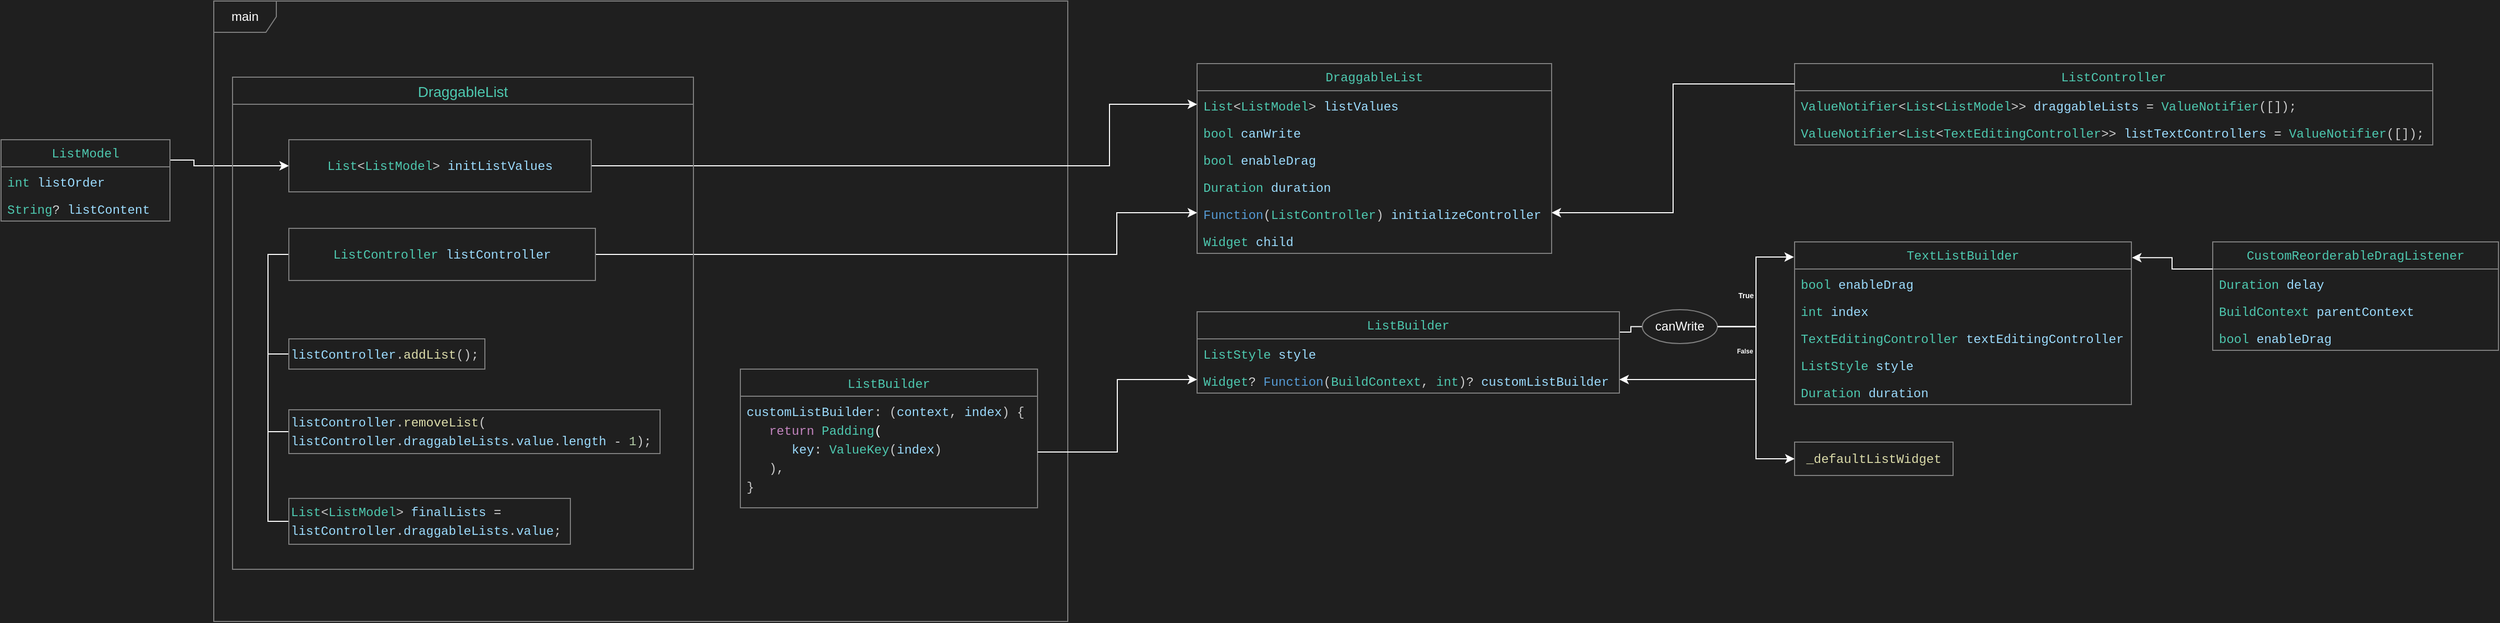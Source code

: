 <mxfile version="26.0.11">
  <diagram name="페이지-1" id="3EGuzrfkJuFash29iqZh">
    <mxGraphModel dx="3553" dy="1729" grid="0" gridSize="10" guides="1" tooltips="1" connect="1" arrows="1" fold="1" page="1" pageScale="1" pageWidth="827" pageHeight="1169" background="light-dark(#1f1f1f, #121212)" math="0" shadow="0">
      <root>
        <mxCell id="0" />
        <mxCell id="1" parent="0" />
        <mxCell id="egEPkAXpUtNOVQftQJcz-23" value="&lt;div style=&quot;color: rgb(204, 204, 204); background-color: rgb(31, 31, 31); font-family: Menlo, Monaco, &amp;quot;Courier New&amp;quot;, monospace; line-height: 18px; white-space: pre;&quot;&gt;&lt;span style=&quot;color: #4ec9b0;&quot;&gt;DraggableList&lt;/span&gt;&lt;/div&gt;" style="swimlane;fontStyle=0;childLayout=stackLayout;horizontal=1;startSize=26;fillColor=none;horizontalStack=0;resizeParent=1;resizeParentMax=0;resizeLast=0;collapsible=1;marginBottom=0;whiteSpace=wrap;html=1;strokeColor=light-dark(#808080,#EDEDED);" parent="1" vertex="1">
          <mxGeometry x="547" y="87" width="340" height="182" as="geometry" />
        </mxCell>
        <mxCell id="egEPkAXpUtNOVQftQJcz-24" value="&lt;div style=&quot;color: rgb(204, 204, 204); background-color: rgb(31, 31, 31); font-family: Menlo, Monaco, &amp;quot;Courier New&amp;quot;, monospace; line-height: 18px; white-space: pre;&quot;&gt;&lt;span style=&quot;color: #4ec9b0;&quot;&gt;List&lt;/span&gt;&amp;lt;&lt;span style=&quot;color: #4ec9b0;&quot;&gt;ListModel&lt;/span&gt;&amp;gt; &lt;span style=&quot;color: #9cdcfe;&quot;&gt;listValues&lt;/span&gt;&lt;/div&gt;" style="text;strokeColor=none;fillColor=none;align=left;verticalAlign=top;spacingLeft=4;spacingRight=4;overflow=hidden;rotatable=0;points=[[0,0.5],[1,0.5]];portConstraint=eastwest;whiteSpace=wrap;html=1;" parent="egEPkAXpUtNOVQftQJcz-23" vertex="1">
          <mxGeometry y="26" width="340" height="26" as="geometry" />
        </mxCell>
        <mxCell id="egEPkAXpUtNOVQftQJcz-25" value="&lt;div style=&quot;color: rgb(204, 204, 204); background-color: rgb(31, 31, 31); font-family: Menlo, Monaco, &amp;quot;Courier New&amp;quot;, monospace; line-height: 18px; white-space: pre;&quot;&gt;&lt;span style=&quot;color: #4ec9b0;&quot;&gt;bool&lt;/span&gt; &lt;span style=&quot;color: #9cdcfe;&quot;&gt;canWrite&lt;/span&gt;&lt;/div&gt;" style="text;strokeColor=none;fillColor=none;align=left;verticalAlign=top;spacingLeft=4;spacingRight=4;overflow=hidden;rotatable=0;points=[[0,0.5],[1,0.5]];portConstraint=eastwest;whiteSpace=wrap;html=1;" parent="egEPkAXpUtNOVQftQJcz-23" vertex="1">
          <mxGeometry y="52" width="340" height="26" as="geometry" />
        </mxCell>
        <mxCell id="egEPkAXpUtNOVQftQJcz-29" value="&lt;div style=&quot;color: rgb(204, 204, 204); background-color: rgb(31, 31, 31); font-family: Menlo, Monaco, &amp;quot;Courier New&amp;quot;, monospace; line-height: 18px; white-space: pre;&quot;&gt;&lt;span style=&quot;color: rgb(78, 201, 176);&quot;&gt;bool&lt;/span&gt; &lt;span style=&quot;color: rgb(156, 220, 254);&quot;&gt;enableDrag&lt;/span&gt;&lt;/div&gt;" style="text;strokeColor=none;fillColor=none;align=left;verticalAlign=top;spacingLeft=4;spacingRight=4;overflow=hidden;rotatable=0;points=[[0,0.5],[1,0.5]];portConstraint=eastwest;whiteSpace=wrap;html=1;" parent="egEPkAXpUtNOVQftQJcz-23" vertex="1">
          <mxGeometry y="78" width="340" height="26" as="geometry" />
        </mxCell>
        <mxCell id="egEPkAXpUtNOVQftQJcz-28" value="&lt;div style=&quot;color: rgb(204, 204, 204); background-color: rgb(31, 31, 31); font-family: Menlo, Monaco, &amp;quot;Courier New&amp;quot;, monospace; line-height: 18px; white-space: pre;&quot;&gt;&lt;span style=&quot;color: rgb(78, 201, 176);&quot;&gt;Duration&lt;/span&gt; &lt;span style=&quot;color: rgb(156, 220, 254);&quot;&gt;duration&lt;/span&gt;&lt;/div&gt;" style="text;strokeColor=none;fillColor=none;align=left;verticalAlign=top;spacingLeft=4;spacingRight=4;overflow=hidden;rotatable=0;points=[[0,0.5],[1,0.5]];portConstraint=eastwest;whiteSpace=wrap;html=1;" parent="egEPkAXpUtNOVQftQJcz-23" vertex="1">
          <mxGeometry y="104" width="340" height="26" as="geometry" />
        </mxCell>
        <mxCell id="egEPkAXpUtNOVQftQJcz-32" value="&lt;div style=&quot;color: rgb(204, 204, 204); background-color: rgb(31, 31, 31); font-family: Menlo, Monaco, &amp;quot;Courier New&amp;quot;, monospace; line-height: 18px; white-space: pre;&quot;&gt;&lt;span style=&quot;color: #569cd6;&quot;&gt;Function&lt;/span&gt;(&lt;span style=&quot;color: #4ec9b0;&quot;&gt;ListController&lt;/span&gt;) &lt;span style=&quot;color: #9cdcfe;&quot;&gt;initializeController&lt;/span&gt;&lt;/div&gt;" style="text;strokeColor=none;fillColor=none;align=left;verticalAlign=top;spacingLeft=4;spacingRight=4;overflow=hidden;rotatable=0;points=[[0,0.5],[1,0.5]];portConstraint=eastwest;whiteSpace=wrap;html=1;" parent="egEPkAXpUtNOVQftQJcz-23" vertex="1">
          <mxGeometry y="130" width="340" height="26" as="geometry" />
        </mxCell>
        <mxCell id="egEPkAXpUtNOVQftQJcz-31" value="&lt;div style=&quot;color: rgb(204, 204, 204); background-color: rgb(31, 31, 31); font-family: Menlo, Monaco, &amp;quot;Courier New&amp;quot;, monospace; line-height: 18px; white-space: pre;&quot;&gt;&lt;span style=&quot;color: #4ec9b0;&quot;&gt;Widget&lt;/span&gt; &lt;span style=&quot;color: #9cdcfe;&quot;&gt;child&lt;/span&gt;&lt;/div&gt;" style="text;strokeColor=none;fillColor=none;align=left;verticalAlign=top;spacingLeft=4;spacingRight=4;overflow=hidden;rotatable=0;points=[[0,0.5],[1,0.5]];portConstraint=eastwest;whiteSpace=wrap;html=1;" parent="egEPkAXpUtNOVQftQJcz-23" vertex="1">
          <mxGeometry y="156" width="340" height="26" as="geometry" />
        </mxCell>
        <mxCell id="egEPkAXpUtNOVQftQJcz-34" value="&lt;div style=&quot;color: rgb(204, 204, 204); background-color: rgb(31, 31, 31); font-family: Menlo, Monaco, &amp;quot;Courier New&amp;quot;, monospace; line-height: 18px; white-space: pre;&quot;&gt;&lt;div style=&quot;line-height: 18px;&quot;&gt;&lt;span style=&quot;color: #4ec9b0;&quot;&gt;ListController&lt;/span&gt;&lt;/div&gt;&lt;/div&gt;" style="swimlane;fontStyle=0;childLayout=stackLayout;horizontal=1;startSize=26;fillColor=none;horizontalStack=0;resizeParent=1;resizeParentMax=0;resizeLast=0;collapsible=1;marginBottom=0;whiteSpace=wrap;html=1;strokeColor=light-dark(#808080,#EDEDED);" parent="1" vertex="1">
          <mxGeometry x="1120" y="87" width="612" height="78" as="geometry" />
        </mxCell>
        <mxCell id="egEPkAXpUtNOVQftQJcz-35" value="&lt;div style=&quot;color: rgb(204, 204, 204); background-color: rgb(31, 31, 31); font-family: Menlo, Monaco, &amp;quot;Courier New&amp;quot;, monospace; line-height: 18px; white-space: pre;&quot;&gt;&lt;div style=&quot;line-height: 18px;&quot;&gt;&lt;span style=&quot;color: rgb(78, 201, 176);&quot;&gt;ValueNotifier&lt;/span&gt;&amp;lt;&lt;span style=&quot;color: rgb(78, 201, 176);&quot;&gt;List&lt;/span&gt;&amp;lt;&lt;span style=&quot;color: rgb(78, 201, 176);&quot;&gt;ListModel&lt;/span&gt;&amp;gt;&amp;gt; &lt;span style=&quot;color: rgb(156, 220, 254);&quot;&gt;draggableLists&lt;/span&gt; &lt;span style=&quot;color: rgb(212, 212, 212);&quot;&gt;=&lt;/span&gt; &lt;span style=&quot;color: rgb(78, 201, 176);&quot;&gt;ValueNotifier&lt;/span&gt;([]);&lt;/div&gt;&lt;/div&gt;" style="text;strokeColor=none;fillColor=none;align=left;verticalAlign=top;spacingLeft=4;spacingRight=4;overflow=hidden;rotatable=0;points=[[0,0.5],[1,0.5]];portConstraint=eastwest;whiteSpace=wrap;html=1;" parent="egEPkAXpUtNOVQftQJcz-34" vertex="1">
          <mxGeometry y="26" width="612" height="26" as="geometry" />
        </mxCell>
        <mxCell id="egEPkAXpUtNOVQftQJcz-40" value="&lt;div style=&quot;color: rgb(204, 204, 204); background-color: rgb(31, 31, 31); font-family: Menlo, Monaco, &amp;quot;Courier New&amp;quot;, monospace; line-height: 18px; white-space: pre;&quot;&gt;&lt;div style=&quot;line-height: 18px;&quot;&gt;&lt;span style=&quot;color: rgb(78, 201, 176);&quot;&gt;ValueNotifier&lt;/span&gt;&amp;lt;&lt;span style=&quot;color: rgb(78, 201, 176);&quot;&gt;List&lt;/span&gt;&amp;lt;&lt;span style=&quot;color: rgb(78, 201, 176);&quot;&gt;TextEditingController&lt;/span&gt;&amp;gt;&amp;gt; &lt;span style=&quot;color: rgb(156, 220, 254);&quot;&gt;listTextControllers&lt;/span&gt; &lt;span style=&quot;color: rgb(212, 212, 212);&quot;&gt;=&lt;/span&gt; &lt;span style=&quot;color: rgb(78, 201, 176);&quot;&gt;ValueNotifier&lt;/span&gt;([]);&lt;/div&gt;&lt;/div&gt;" style="text;strokeColor=none;fillColor=none;align=left;verticalAlign=top;spacingLeft=4;spacingRight=4;overflow=hidden;rotatable=0;points=[[0,0.5],[1,0.5]];portConstraint=eastwest;whiteSpace=wrap;html=1;" parent="egEPkAXpUtNOVQftQJcz-34" vertex="1">
          <mxGeometry y="52" width="612" height="26" as="geometry" />
        </mxCell>
        <mxCell id="Crnecr3H5-sMlmbV3X7U-130" style="edgeStyle=orthogonalEdgeStyle;rounded=0;orthogonalLoop=1;jettySize=auto;html=1;exitX=1;exitY=0.25;exitDx=0;exitDy=0;entryX=0;entryY=0.5;entryDx=0;entryDy=0;strokeColor=#FFFFFF;endArrow=none;startFill=0;" edge="1" parent="1" source="Crnecr3H5-sMlmbV3X7U-1" target="Crnecr3H5-sMlmbV3X7U-126">
          <mxGeometry relative="1" as="geometry">
            <Array as="points">
              <mxPoint x="963" y="345" />
              <mxPoint x="963" y="339" />
            </Array>
          </mxGeometry>
        </mxCell>
        <mxCell id="Crnecr3H5-sMlmbV3X7U-1" value="&lt;div style=&quot;background-color: rgb(31, 31, 31); font-family: Menlo, Monaco, &amp;quot;Courier New&amp;quot;, monospace; line-height: 18px; white-space: pre; color: rgb(204, 204, 204);&quot;&gt;&lt;font color=&quot;#4ec9b0&quot;&gt;ListBuilder&lt;/font&gt;&lt;/div&gt;" style="swimlane;fontStyle=0;childLayout=stackLayout;horizontal=1;startSize=26;fillColor=none;horizontalStack=0;resizeParent=1;resizeParentMax=0;resizeLast=0;collapsible=1;marginBottom=0;whiteSpace=wrap;html=1;strokeColor=light-dark(#808080,#EDEDED);" vertex="1" parent="1">
          <mxGeometry x="547" y="325" width="405" height="78" as="geometry" />
        </mxCell>
        <mxCell id="Crnecr3H5-sMlmbV3X7U-2" value="&lt;div style=&quot;color: rgb(204, 204, 204); background-color: rgb(31, 31, 31); font-family: Menlo, Monaco, &amp;quot;Courier New&amp;quot;, monospace; line-height: 18px; white-space: pre;&quot;&gt;&lt;div style=&quot;line-height: 18px;&quot;&gt;&lt;span style=&quot;color: #4ec9b0;&quot;&gt;ListStyle&lt;/span&gt; &lt;span style=&quot;color: #9cdcfe;&quot;&gt;style&lt;/span&gt;&lt;/div&gt;&lt;/div&gt;" style="text;strokeColor=none;fillColor=none;align=left;verticalAlign=top;spacingLeft=4;spacingRight=4;overflow=hidden;rotatable=0;points=[[0,0.5],[1,0.5]];portConstraint=eastwest;whiteSpace=wrap;html=1;" vertex="1" parent="Crnecr3H5-sMlmbV3X7U-1">
          <mxGeometry y="26" width="405" height="26" as="geometry" />
        </mxCell>
        <mxCell id="Crnecr3H5-sMlmbV3X7U-3" value="&lt;div style=&quot;color: rgb(204, 204, 204); background-color: rgb(31, 31, 31); font-family: Menlo, Monaco, &amp;quot;Courier New&amp;quot;, monospace; line-height: 18px; white-space: pre;&quot;&gt;&lt;div style=&quot;line-height: 18px;&quot;&gt;&lt;span style=&quot;color: #4ec9b0;&quot;&gt;Widget&lt;/span&gt;&lt;span style=&quot;color: #d4d4d4;&quot;&gt;?&lt;/span&gt; &lt;span style=&quot;color: #569cd6;&quot;&gt;Function&lt;/span&gt;(&lt;span style=&quot;color: #4ec9b0;&quot;&gt;BuildContext&lt;/span&gt;, &lt;span style=&quot;color: #4ec9b0;&quot;&gt;int&lt;/span&gt;)&lt;span style=&quot;color: #d4d4d4;&quot;&gt;?&lt;/span&gt; &lt;span style=&quot;color: #9cdcfe;&quot;&gt;customListBuilder&lt;/span&gt;&lt;/div&gt;&lt;/div&gt;" style="text;strokeColor=none;fillColor=none;align=left;verticalAlign=top;spacingLeft=4;spacingRight=4;overflow=hidden;rotatable=0;points=[[0,0.5],[1,0.5]];portConstraint=eastwest;whiteSpace=wrap;html=1;" vertex="1" parent="Crnecr3H5-sMlmbV3X7U-1">
          <mxGeometry y="52" width="405" height="26" as="geometry" />
        </mxCell>
        <mxCell id="Crnecr3H5-sMlmbV3X7U-8" value="&lt;div style=&quot;background-color: rgb(31, 31, 31); font-family: Menlo, Monaco, &amp;quot;Courier New&amp;quot;, monospace; line-height: 18px; white-space: pre; color: rgb(204, 204, 204);&quot;&gt;&lt;div style=&quot;line-height: 18px;&quot;&gt;&lt;span style=&quot;color: #4ec9b0;&quot;&gt;TextListBuilder&lt;/span&gt;&lt;/div&gt;&lt;/div&gt;" style="swimlane;fontStyle=0;childLayout=stackLayout;horizontal=1;startSize=26;fillColor=none;horizontalStack=0;resizeParent=1;resizeParentMax=0;resizeLast=0;collapsible=1;marginBottom=0;whiteSpace=wrap;html=1;strokeColor=light-dark(#808080,#EDEDED);" vertex="1" parent="1">
          <mxGeometry x="1120" y="258" width="323" height="156" as="geometry" />
        </mxCell>
        <mxCell id="Crnecr3H5-sMlmbV3X7U-9" value="&lt;div style=&quot;color: rgb(204, 204, 204); background-color: rgb(31, 31, 31); font-family: Menlo, Monaco, &amp;quot;Courier New&amp;quot;, monospace; line-height: 18px; white-space: pre;&quot;&gt;&lt;div style=&quot;line-height: 18px;&quot;&gt;&lt;div style=&quot;line-height: 18px;&quot;&gt;&lt;span style=&quot;color: #4ec9b0;&quot;&gt;bool&lt;/span&gt; &lt;span style=&quot;color: #9cdcfe;&quot;&gt;enableDrag&lt;/span&gt;&lt;/div&gt;&lt;/div&gt;&lt;/div&gt;" style="text;strokeColor=none;fillColor=none;align=left;verticalAlign=top;spacingLeft=4;spacingRight=4;overflow=hidden;rotatable=0;points=[[0,0.5],[1,0.5]];portConstraint=eastwest;whiteSpace=wrap;html=1;" vertex="1" parent="Crnecr3H5-sMlmbV3X7U-8">
          <mxGeometry y="26" width="323" height="26" as="geometry" />
        </mxCell>
        <mxCell id="Crnecr3H5-sMlmbV3X7U-12" value="&lt;div style=&quot;color: rgb(204, 204, 204); background-color: rgb(31, 31, 31); font-family: Menlo, Monaco, &amp;quot;Courier New&amp;quot;, monospace; line-height: 18px; white-space: pre;&quot;&gt;&lt;span style=&quot;color: #4ec9b0;&quot;&gt;int&lt;/span&gt; &lt;span style=&quot;color: #9cdcfe;&quot;&gt;index&lt;/span&gt;&lt;/div&gt;" style="text;strokeColor=none;fillColor=none;align=left;verticalAlign=top;spacingLeft=4;spacingRight=4;overflow=hidden;rotatable=0;points=[[0,0.5],[1,0.5]];portConstraint=eastwest;whiteSpace=wrap;html=1;" vertex="1" parent="Crnecr3H5-sMlmbV3X7U-8">
          <mxGeometry y="52" width="323" height="26" as="geometry" />
        </mxCell>
        <mxCell id="Crnecr3H5-sMlmbV3X7U-11" value="&lt;div style=&quot;color: rgb(204, 204, 204); background-color: rgb(31, 31, 31); font-family: Menlo, Monaco, &amp;quot;Courier New&amp;quot;, monospace; line-height: 18px; white-space: pre;&quot;&gt;&lt;span style=&quot;color: #4ec9b0;&quot;&gt;TextEditingController&lt;/span&gt; &lt;span style=&quot;color: #9cdcfe;&quot;&gt;textEditingController&lt;/span&gt;&lt;/div&gt;" style="text;strokeColor=none;fillColor=none;align=left;verticalAlign=top;spacingLeft=4;spacingRight=4;overflow=hidden;rotatable=0;points=[[0,0.5],[1,0.5]];portConstraint=eastwest;whiteSpace=wrap;html=1;" vertex="1" parent="Crnecr3H5-sMlmbV3X7U-8">
          <mxGeometry y="78" width="323" height="26" as="geometry" />
        </mxCell>
        <mxCell id="Crnecr3H5-sMlmbV3X7U-13" value="&lt;div style=&quot;color: rgb(204, 204, 204); background-color: rgb(31, 31, 31); font-family: Menlo, Monaco, &amp;quot;Courier New&amp;quot;, monospace; line-height: 18px; white-space: pre;&quot;&gt;&lt;span style=&quot;color: #4ec9b0;&quot;&gt;ListStyle&lt;/span&gt; &lt;span style=&quot;color: #9cdcfe;&quot;&gt;style&lt;/span&gt;&lt;/div&gt;" style="text;strokeColor=none;fillColor=none;align=left;verticalAlign=top;spacingLeft=4;spacingRight=4;overflow=hidden;rotatable=0;points=[[0,0.5],[1,0.5]];portConstraint=eastwest;whiteSpace=wrap;html=1;" vertex="1" parent="Crnecr3H5-sMlmbV3X7U-8">
          <mxGeometry y="104" width="323" height="26" as="geometry" />
        </mxCell>
        <mxCell id="Crnecr3H5-sMlmbV3X7U-10" value="&lt;div style=&quot;color: rgb(204, 204, 204); background-color: rgb(31, 31, 31); font-family: Menlo, Monaco, &amp;quot;Courier New&amp;quot;, monospace; line-height: 18px; white-space: pre;&quot;&gt;&lt;div style=&quot;line-height: 18px;&quot;&gt;&lt;div style=&quot;line-height: 18px;&quot;&gt;&lt;span style=&quot;color: #4ec9b0;&quot;&gt;Duration&lt;/span&gt; &lt;span style=&quot;color: #9cdcfe;&quot;&gt;duration&lt;/span&gt;&lt;/div&gt;&lt;/div&gt;&lt;/div&gt;" style="text;strokeColor=none;fillColor=none;align=left;verticalAlign=top;spacingLeft=4;spacingRight=4;overflow=hidden;rotatable=0;points=[[0,0.5],[1,0.5]];portConstraint=eastwest;whiteSpace=wrap;html=1;" vertex="1" parent="Crnecr3H5-sMlmbV3X7U-8">
          <mxGeometry y="130" width="323" height="26" as="geometry" />
        </mxCell>
        <mxCell id="Crnecr3H5-sMlmbV3X7U-17" value="&lt;span style=&quot;color: rgb(220, 220, 170); font-family: Menlo, Monaco, &amp;quot;Courier New&amp;quot;, monospace; white-space: pre; background-color: rgb(31, 31, 31);&quot;&gt;_defaultListWidget&lt;/span&gt;" style="html=1;whiteSpace=wrap;strokeColor=light-dark(#808080,#EDEDED);fillColor=light-dark(#1f1f1f, #ededed);" vertex="1" parent="1">
          <mxGeometry x="1120" y="450" width="152" height="32" as="geometry" />
        </mxCell>
        <mxCell id="Crnecr3H5-sMlmbV3X7U-138" style="edgeStyle=orthogonalEdgeStyle;rounded=0;orthogonalLoop=1;jettySize=auto;html=1;exitX=1;exitY=0.25;exitDx=0;exitDy=0;entryX=0;entryY=0.5;entryDx=0;entryDy=0;strokeColor=#FFFFFF;" edge="1" parent="1" source="Crnecr3H5-sMlmbV3X7U-18" target="Crnecr3H5-sMlmbV3X7U-54">
          <mxGeometry relative="1" as="geometry">
            <Array as="points">
              <mxPoint x="-415" y="179" />
              <mxPoint x="-415" y="185" />
            </Array>
          </mxGeometry>
        </mxCell>
        <mxCell id="Crnecr3H5-sMlmbV3X7U-18" value="&lt;div style=&quot;background-color: rgb(31, 31, 31); font-family: Menlo, Monaco, &amp;quot;Courier New&amp;quot;, monospace; line-height: 18px; white-space: pre; color: rgb(204, 204, 204);&quot;&gt;&lt;div style=&quot;line-height: 18px;&quot;&gt;&lt;span style=&quot;color: #4ec9b0;&quot;&gt;ListModel&lt;/span&gt;&lt;/div&gt;&lt;/div&gt;" style="swimlane;fontStyle=0;childLayout=stackLayout;horizontal=1;startSize=26;fillColor=none;horizontalStack=0;resizeParent=1;resizeParentMax=0;resizeLast=0;collapsible=1;marginBottom=0;whiteSpace=wrap;html=1;strokeColor=light-dark(#808080,#EDEDED);" vertex="1" parent="1">
          <mxGeometry x="-600" y="160" width="162" height="78" as="geometry" />
        </mxCell>
        <mxCell id="Crnecr3H5-sMlmbV3X7U-19" value="&lt;div style=&quot;color: rgb(204, 204, 204); background-color: rgb(31, 31, 31); font-family: Menlo, Monaco, &amp;quot;Courier New&amp;quot;, monospace; line-height: 18px; white-space: pre;&quot;&gt;&lt;div style=&quot;line-height: 18px;&quot;&gt;&lt;div style=&quot;line-height: 18px;&quot;&gt;&lt;span style=&quot;color: #4ec9b0;&quot;&gt;int&lt;/span&gt; &lt;span style=&quot;color: #9cdcfe;&quot;&gt;listOrder&lt;/span&gt;&lt;/div&gt;&lt;/div&gt;&lt;/div&gt;" style="text;strokeColor=none;fillColor=none;align=left;verticalAlign=top;spacingLeft=4;spacingRight=4;overflow=hidden;rotatable=0;points=[[0,0.5],[1,0.5]];portConstraint=eastwest;whiteSpace=wrap;html=1;" vertex="1" parent="Crnecr3H5-sMlmbV3X7U-18">
          <mxGeometry y="26" width="162" height="26" as="geometry" />
        </mxCell>
        <mxCell id="Crnecr3H5-sMlmbV3X7U-20" value="&lt;div style=&quot;color: rgb(204, 204, 204); background-color: rgb(31, 31, 31); font-family: Menlo, Monaco, &amp;quot;Courier New&amp;quot;, monospace; line-height: 18px; white-space: pre;&quot;&gt;&lt;div style=&quot;line-height: 18px;&quot;&gt;&lt;div style=&quot;line-height: 18px;&quot;&gt;&lt;span style=&quot;color: #4ec9b0;&quot;&gt;String&lt;/span&gt;&lt;span style=&quot;color: #d4d4d4;&quot;&gt;?&lt;/span&gt; &lt;span style=&quot;color: #9cdcfe;&quot;&gt;listContent&lt;/span&gt;&lt;/div&gt;&lt;/div&gt;&lt;/div&gt;" style="text;strokeColor=none;fillColor=none;align=left;verticalAlign=top;spacingLeft=4;spacingRight=4;overflow=hidden;rotatable=0;points=[[0,0.5],[1,0.5]];portConstraint=eastwest;whiteSpace=wrap;html=1;" vertex="1" parent="Crnecr3H5-sMlmbV3X7U-18">
          <mxGeometry y="52" width="162" height="26" as="geometry" />
        </mxCell>
        <mxCell id="Crnecr3H5-sMlmbV3X7U-21" value="&lt;div style=&quot;background-color: rgb(31, 31, 31); font-family: Menlo, Monaco, &amp;quot;Courier New&amp;quot;, monospace; line-height: 18px; white-space: pre; color: rgb(204, 204, 204);&quot;&gt;&lt;div style=&quot;line-height: 18px;&quot;&gt;&lt;span style=&quot;color: #4ec9b0;&quot;&gt;CustomReorderableDragListener&lt;/span&gt;&lt;/div&gt;&lt;/div&gt;" style="swimlane;fontStyle=0;childLayout=stackLayout;horizontal=1;startSize=26;fillColor=none;horizontalStack=0;resizeParent=1;resizeParentMax=0;resizeLast=0;collapsible=1;marginBottom=0;whiteSpace=wrap;html=1;strokeColor=light-dark(#808080,#EDEDED);" vertex="1" parent="1">
          <mxGeometry x="1521" y="258" width="274" height="104" as="geometry" />
        </mxCell>
        <mxCell id="Crnecr3H5-sMlmbV3X7U-22" value="&lt;div style=&quot;color: rgb(204, 204, 204); background-color: rgb(31, 31, 31); font-family: Menlo, Monaco, &amp;quot;Courier New&amp;quot;, monospace; line-height: 18px; white-space: pre;&quot;&gt;&lt;div style=&quot;line-height: 18px;&quot;&gt;&lt;div style=&quot;line-height: 18px;&quot;&gt;&lt;span style=&quot;color: #4ec9b0;&quot;&gt;Duration&lt;/span&gt; &lt;span style=&quot;color: #9cdcfe;&quot;&gt;delay&lt;/span&gt;&lt;/div&gt;&lt;/div&gt;&lt;/div&gt;" style="text;strokeColor=none;fillColor=none;align=left;verticalAlign=top;spacingLeft=4;spacingRight=4;overflow=hidden;rotatable=0;points=[[0,0.5],[1,0.5]];portConstraint=eastwest;whiteSpace=wrap;html=1;" vertex="1" parent="Crnecr3H5-sMlmbV3X7U-21">
          <mxGeometry y="26" width="274" height="26" as="geometry" />
        </mxCell>
        <mxCell id="Crnecr3H5-sMlmbV3X7U-24" value="&lt;div style=&quot;color: rgb(204, 204, 204); background-color: rgb(31, 31, 31); font-family: Menlo, Monaco, &amp;quot;Courier New&amp;quot;, monospace; line-height: 18px; white-space: pre;&quot;&gt;&lt;span style=&quot;color: #4ec9b0;&quot;&gt;BuildContext&lt;/span&gt; &lt;span style=&quot;color: #9cdcfe;&quot;&gt;parentContext&lt;/span&gt;&lt;/div&gt;" style="text;strokeColor=none;fillColor=none;align=left;verticalAlign=top;spacingLeft=4;spacingRight=4;overflow=hidden;rotatable=0;points=[[0,0.5],[1,0.5]];portConstraint=eastwest;whiteSpace=wrap;html=1;" vertex="1" parent="Crnecr3H5-sMlmbV3X7U-21">
          <mxGeometry y="52" width="274" height="26" as="geometry" />
        </mxCell>
        <mxCell id="Crnecr3H5-sMlmbV3X7U-23" value="&lt;div style=&quot;color: rgb(204, 204, 204); background-color: rgb(31, 31, 31); font-family: Menlo, Monaco, &amp;quot;Courier New&amp;quot;, monospace; line-height: 18px; white-space: pre;&quot;&gt;&lt;div style=&quot;line-height: 18px;&quot;&gt;&lt;div style=&quot;line-height: 18px;&quot;&gt;&lt;span style=&quot;color: #4ec9b0;&quot;&gt;bool&lt;/span&gt; &lt;span style=&quot;color: #9cdcfe;&quot;&gt;enableDrag&lt;/span&gt;&lt;/div&gt;&lt;/div&gt;&lt;/div&gt;" style="text;strokeColor=none;fillColor=none;align=left;verticalAlign=top;spacingLeft=4;spacingRight=4;overflow=hidden;rotatable=0;points=[[0,0.5],[1,0.5]];portConstraint=eastwest;whiteSpace=wrap;html=1;" vertex="1" parent="Crnecr3H5-sMlmbV3X7U-21">
          <mxGeometry y="78" width="274" height="26" as="geometry" />
        </mxCell>
        <mxCell id="Crnecr3H5-sMlmbV3X7U-28" value="&lt;font style=&quot;color: light-dark(rgb(255, 255, 255), rgb(237, 237, 237));&quot;&gt;main&lt;/font&gt;" style="shape=umlFrame;whiteSpace=wrap;html=1;pointerEvents=0;strokeColor=light-dark(#808080,#EDEDED);fillColor=light-dark(#1f1f1f, #ededed);" vertex="1" parent="1">
          <mxGeometry x="-396" y="27" width="819" height="595" as="geometry" />
        </mxCell>
        <mxCell id="Crnecr3H5-sMlmbV3X7U-47" value="&lt;span style=&quot;color: rgb(78, 201, 176); font-family: Menlo, Monaco, &amp;quot;Courier New&amp;quot;, monospace; font-weight: 400; white-space: pre; background-color: rgb(31, 31, 31);&quot;&gt;ListBuilder&lt;/span&gt;" style="swimlane;fontStyle=1;align=center;verticalAlign=top;childLayout=stackLayout;horizontal=1;startSize=26;horizontalStack=0;resizeParent=1;resizeParentMax=0;resizeLast=0;collapsible=1;marginBottom=0;whiteSpace=wrap;html=1;fillColor=light-dark(#1f1f1f, #ededed);strokeColor=light-dark(#808080,#EDEDED);" vertex="1" parent="1">
          <mxGeometry x="109" y="380" width="285" height="133" as="geometry" />
        </mxCell>
        <mxCell id="Crnecr3H5-sMlmbV3X7U-48" value="&lt;div style=&quot;font-family: Menlo, Monaco, &amp;quot;Courier New&amp;quot;, monospace; white-space: pre; background-color: rgb(31, 31, 31);&quot;&gt;&lt;div style=&quot;line-height: 18px;&quot;&gt;&lt;div style=&quot;color: light-dark(rgb(204, 204, 204), rgb(62, 62, 62));&quot;&gt;&lt;span style=&quot;color: rgb(156, 220, 254);&quot;&gt;customListBuilder&lt;/span&gt;&lt;span style=&quot;color: rgb(212, 212, 212);&quot;&gt;:&lt;/span&gt; (&lt;span style=&quot;color: rgb(156, 220, 254);&quot;&gt;context&lt;/span&gt;, &lt;span style=&quot;color: rgb(156, 220, 254);&quot;&gt;index&lt;/span&gt;) {&lt;/div&gt;&lt;div style=&quot;&quot;&gt;&lt;font color=&quot;#cccccc&quot;&gt;   &lt;/font&gt;&lt;span style=&quot;color: rgb(197, 134, 192);&quot;&gt;return&lt;/span&gt;&lt;font style=&quot;color: rgb(255, 255, 255);&quot;&gt; &lt;/font&gt;&lt;span style=&quot;color: rgb(78, 201, 176);&quot;&gt;Padding&lt;/span&gt;&lt;span style=&quot;color: rgb(78, 201, 176);&quot;&gt;&lt;font style=&quot;color: rgb(255, 255, 255);&quot;&gt;(&lt;/font&gt;&lt;/span&gt;&lt;/div&gt;&lt;div style=&quot;color: light-dark(rgb(204, 204, 204), rgb(62, 62, 62));&quot;&gt;&lt;span style=&quot;color: rgb(156, 220, 254);&quot;&gt;      key&lt;/span&gt;&lt;span style=&quot;color: rgb(212, 212, 212);&quot;&gt;:&lt;/span&gt; &lt;span style=&quot;color: rgb(78, 201, 176);&quot;&gt;ValueKey&lt;/span&gt;(&lt;span style=&quot;color: rgb(156, 220, 254);&quot;&gt;index&lt;/span&gt;)&lt;br&gt;   ),&lt;br&gt;}&lt;/div&gt;&lt;/div&gt;&lt;/div&gt;" style="text;strokeColor=none;fillColor=none;align=left;verticalAlign=top;spacingLeft=4;spacingRight=4;overflow=hidden;rotatable=0;points=[[0,0.5],[1,0.5]];portConstraint=eastwest;whiteSpace=wrap;html=1;" vertex="1" parent="Crnecr3H5-sMlmbV3X7U-47">
          <mxGeometry y="26" width="285" height="107" as="geometry" />
        </mxCell>
        <mxCell id="Crnecr3H5-sMlmbV3X7U-71" style="edgeStyle=orthogonalEdgeStyle;rounded=0;orthogonalLoop=1;jettySize=auto;html=1;exitX=0;exitY=0.5;exitDx=0;exitDy=0;entryX=0;entryY=0.5;entryDx=0;entryDy=0;strokeColor=light-dark(#ffffff, #ededed);endArrow=none;startFill=0;" edge="1" parent="1" source="Crnecr3H5-sMlmbV3X7U-53" target="Crnecr3H5-sMlmbV3X7U-64">
          <mxGeometry relative="1" as="geometry" />
        </mxCell>
        <mxCell id="Crnecr3H5-sMlmbV3X7U-72" style="edgeStyle=orthogonalEdgeStyle;rounded=0;orthogonalLoop=1;jettySize=auto;html=1;exitX=0;exitY=0.5;exitDx=0;exitDy=0;entryX=0;entryY=0.5;entryDx=0;entryDy=0;strokeColor=light-dark(#ffffff, #ededed);endArrow=none;startFill=0;" edge="1" parent="1" source="Crnecr3H5-sMlmbV3X7U-53" target="Crnecr3H5-sMlmbV3X7U-63">
          <mxGeometry relative="1" as="geometry" />
        </mxCell>
        <mxCell id="Crnecr3H5-sMlmbV3X7U-73" style="edgeStyle=orthogonalEdgeStyle;rounded=0;orthogonalLoop=1;jettySize=auto;html=1;exitX=0;exitY=0.5;exitDx=0;exitDy=0;entryX=0;entryY=0.5;entryDx=0;entryDy=0;strokeColor=#FFFFFF;endArrow=none;startFill=0;" edge="1" parent="1" source="Crnecr3H5-sMlmbV3X7U-53" target="Crnecr3H5-sMlmbV3X7U-65">
          <mxGeometry relative="1" as="geometry" />
        </mxCell>
        <mxCell id="Crnecr3H5-sMlmbV3X7U-90" style="edgeStyle=orthogonalEdgeStyle;rounded=0;orthogonalLoop=1;jettySize=auto;html=1;exitX=1;exitY=0.5;exitDx=0;exitDy=0;entryX=0;entryY=0.5;entryDx=0;entryDy=0;strokeColor=light-dark(#ffffff, #ededed);" edge="1" parent="1" source="Crnecr3H5-sMlmbV3X7U-53" target="egEPkAXpUtNOVQftQJcz-32">
          <mxGeometry relative="1" as="geometry">
            <Array as="points">
              <mxPoint x="470" y="270" />
              <mxPoint x="470" y="230" />
            </Array>
          </mxGeometry>
        </mxCell>
        <mxCell id="Crnecr3H5-sMlmbV3X7U-53" value="&lt;div style=&quot;color: rgb(204, 204, 204); background-color: rgb(31, 31, 31); font-family: Menlo, Monaco, &amp;quot;Courier New&amp;quot;, monospace; line-height: 18px; white-space: pre;&quot;&gt;&lt;span style=&quot;color: rgb(78, 201, 176);&quot;&gt;ListController&lt;/span&gt; &lt;span style=&quot;color: rgb(156, 220, 254);&quot;&gt;listController&lt;/span&gt;&lt;/div&gt;" style="html=1;whiteSpace=wrap;fillColor=light-dark(#1f1f1f, #ededed);strokeColor=light-dark(#808080,#EDEDED);" vertex="1" parent="1">
          <mxGeometry x="-324" y="245" width="294" height="50" as="geometry" />
        </mxCell>
        <mxCell id="Crnecr3H5-sMlmbV3X7U-89" style="edgeStyle=orthogonalEdgeStyle;rounded=0;orthogonalLoop=1;jettySize=auto;html=1;exitX=1;exitY=0.5;exitDx=0;exitDy=0;entryX=0;entryY=0.5;entryDx=0;entryDy=0;strokeColor=light-dark(#ffffff, #ededed);" edge="1" parent="1" source="Crnecr3H5-sMlmbV3X7U-54" target="egEPkAXpUtNOVQftQJcz-24">
          <mxGeometry relative="1" as="geometry">
            <mxPoint x="531" y="147.667" as="targetPoint" />
            <Array as="points">
              <mxPoint x="463" y="185" />
              <mxPoint x="463" y="126" />
            </Array>
          </mxGeometry>
        </mxCell>
        <mxCell id="Crnecr3H5-sMlmbV3X7U-54" value="&lt;div style=&quot;color: rgb(204, 204, 204); background-color: rgb(31, 31, 31); font-family: Menlo, Monaco, &amp;quot;Courier New&amp;quot;, monospace; line-height: 18px; white-space: pre;&quot;&gt;&lt;div style=&quot;line-height: 18px;&quot;&gt;&lt;span style=&quot;color: rgb(78, 201, 176);&quot;&gt;List&lt;/span&gt;&amp;lt;&lt;span style=&quot;color: rgb(78, 201, 176);&quot;&gt;ListModel&lt;/span&gt;&amp;gt; &lt;span style=&quot;color: rgb(156, 220, 254); background-color: light-dark(rgb(31, 31, 31), rgb(210, 210, 210));&quot;&gt;initListValues&lt;/span&gt;&lt;/div&gt;&lt;/div&gt;" style="html=1;whiteSpace=wrap;fillColor=light-dark(#1f1f1f, #ededed);strokeColor=light-dark(#808080,#EDEDED);" vertex="1" parent="1">
          <mxGeometry x="-324" y="160" width="290" height="50" as="geometry" />
        </mxCell>
        <mxCell id="Crnecr3H5-sMlmbV3X7U-63" value="&lt;div style=&quot;color: rgb(204, 204, 204); background-color: rgb(31, 31, 31); font-family: Menlo, Monaco, &amp;quot;Courier New&amp;quot;, monospace; line-height: 18px; white-space: pre;&quot;&gt;&lt;div style=&quot;line-height: 18px;&quot;&gt;&lt;span style=&quot;color: rgb(156, 220, 254);&quot;&gt;listController&lt;/span&gt;.&lt;span style=&quot;color: rgb(220, 220, 170);&quot;&gt;addList&lt;/span&gt;();&lt;/div&gt;&lt;/div&gt;" style="html=1;whiteSpace=wrap;fillColor=light-dark(#1f1f1f, #ededed);strokeColor=light-dark(#808080,#EDEDED);align=left;" vertex="1" parent="1">
          <mxGeometry x="-324" y="351" width="188" height="29" as="geometry" />
        </mxCell>
        <mxCell id="Crnecr3H5-sMlmbV3X7U-64" value="&lt;div style=&quot;color: rgb(204, 204, 204); background-color: rgb(31, 31, 31); font-family: Menlo, Monaco, &amp;quot;Courier New&amp;quot;, monospace; line-height: 18px; white-space: pre;&quot;&gt;&lt;div style=&quot;line-height: 18px;&quot;&gt;&lt;div&gt;&lt;span style=&quot;color: rgb(156, 220, 254);&quot;&gt;listController&lt;/span&gt;.&lt;span style=&quot;color: rgb(220, 220, 170);&quot;&gt;removeList&lt;/span&gt;(&lt;/div&gt;&lt;div&gt;&lt;span style=&quot;color: rgb(156, 220, 254);&quot;&gt;listController&lt;/span&gt;.&lt;span style=&quot;color: rgb(156, 220, 254);&quot;&gt;draggableLists&lt;/span&gt;.&lt;span style=&quot;color: rgb(156, 220, 254);&quot;&gt;value&lt;/span&gt;.&lt;span style=&quot;color: rgb(156, 220, 254);&quot;&gt;length&lt;/span&gt; &lt;span style=&quot;color: rgb(212, 212, 212);&quot;&gt;-&lt;/span&gt; &lt;span style=&quot;color: rgb(181, 206, 168);&quot;&gt;1&lt;/span&gt;);&lt;/div&gt;&lt;/div&gt;&lt;/div&gt;" style="html=1;whiteSpace=wrap;fillColor=light-dark(#1f1f1f, #ededed);strokeColor=light-dark(#808080,#EDEDED);align=left;" vertex="1" parent="1">
          <mxGeometry x="-324" y="419" width="356" height="42" as="geometry" />
        </mxCell>
        <mxCell id="Crnecr3H5-sMlmbV3X7U-65" value="&lt;div style=&quot;color: rgb(204, 204, 204); background-color: rgb(31, 31, 31); font-family: Menlo, Monaco, &amp;quot;Courier New&amp;quot;, monospace; line-height: 18px; white-space: pre;&quot;&gt;&lt;div style=&quot;line-height: 18px;&quot;&gt;&lt;div style=&quot;line-height: 18px;&quot;&gt;&lt;div&gt;&lt;span style=&quot;color: rgb(78, 201, 176);&quot;&gt;List&lt;/span&gt;&amp;lt;&lt;span style=&quot;color: rgb(78, 201, 176);&quot;&gt;ListModel&lt;/span&gt;&amp;gt; &lt;span style=&quot;color: rgb(156, 220, 254);&quot;&gt;finalLists&lt;/span&gt; &lt;span style=&quot;color: rgb(212, 212, 212);&quot;&gt;= &lt;/span&gt;&lt;/div&gt;&lt;div&gt;&lt;span style=&quot;background-color: light-dark(rgb(31, 31, 31), rgb(210, 210, 210)); color: rgb(156, 220, 254);&quot;&gt;listController&lt;/span&gt;&lt;span style=&quot;background-color: light-dark(rgb(31, 31, 31), rgb(210, 210, 210)); color: light-dark(rgb(204, 204, 204), rgb(62, 62, 62));&quot;&gt;.&lt;/span&gt;&lt;span style=&quot;background-color: light-dark(rgb(31, 31, 31), rgb(210, 210, 210)); color: rgb(156, 220, 254);&quot;&gt;draggableLists&lt;/span&gt;&lt;span style=&quot;background-color: light-dark(rgb(31, 31, 31), rgb(210, 210, 210)); color: light-dark(rgb(204, 204, 204), rgb(62, 62, 62));&quot;&gt;.&lt;/span&gt;&lt;span style=&quot;background-color: light-dark(rgb(31, 31, 31), rgb(210, 210, 210)); color: rgb(156, 220, 254);&quot;&gt;value&lt;/span&gt;&lt;span style=&quot;background-color: light-dark(rgb(31, 31, 31), rgb(210, 210, 210)); color: light-dark(rgb(204, 204, 204), rgb(62, 62, 62));&quot;&gt;;&lt;/span&gt;&lt;/div&gt;&lt;/div&gt;&lt;/div&gt;&lt;/div&gt;" style="html=1;whiteSpace=wrap;fillColor=light-dark(#1f1f1f, #ededed);strokeColor=light-dark(#808080,#EDEDED);align=left;" vertex="1" parent="1">
          <mxGeometry x="-324" y="504" width="270" height="44" as="geometry" />
        </mxCell>
        <mxCell id="Crnecr3H5-sMlmbV3X7U-82" value="DraggableList" style="swimlane;fontStyle=0;childLayout=stackLayout;horizontal=1;startSize=26;horizontalStack=0;resizeParent=1;resizeParentMax=0;resizeLast=0;collapsible=1;marginBottom=0;align=center;fontSize=14;strokeColor=light-dark(#808080,#EDEDED);fillColor=light-dark(#1f1f1f, #ededed);fontColor=light-dark(#4ec9b0, #ededed);" vertex="1" parent="1">
          <mxGeometry x="-378" y="100" width="442" height="472" as="geometry" />
        </mxCell>
        <mxCell id="Crnecr3H5-sMlmbV3X7U-91" style="edgeStyle=orthogonalEdgeStyle;rounded=0;orthogonalLoop=1;jettySize=auto;html=1;exitX=1;exitY=0.5;exitDx=0;exitDy=0;entryX=0;entryY=0.5;entryDx=0;entryDy=0;strokeColor=light-dark(#ffffff, #ededed);" edge="1" parent="1" source="Crnecr3H5-sMlmbV3X7U-48" target="Crnecr3H5-sMlmbV3X7U-3">
          <mxGeometry relative="1" as="geometry" />
        </mxCell>
        <mxCell id="Crnecr3H5-sMlmbV3X7U-95" style="edgeStyle=orthogonalEdgeStyle;rounded=0;orthogonalLoop=1;jettySize=auto;html=1;exitX=0;exitY=0.25;exitDx=0;exitDy=0;strokeColor=light-dark(#ffffff, #ededed);entryX=1;entryY=0.5;entryDx=0;entryDy=0;" edge="1" parent="1" source="egEPkAXpUtNOVQftQJcz-34" target="egEPkAXpUtNOVQftQJcz-32">
          <mxGeometry relative="1" as="geometry">
            <mxPoint x="931" y="178" as="targetPoint" />
          </mxGeometry>
        </mxCell>
        <mxCell id="Crnecr3H5-sMlmbV3X7U-101" value="&lt;font style=&quot;font-size: 7px;&quot; color=&quot;#ffffff&quot;&gt;True&lt;/font&gt;" style="text;align=center;fontStyle=1;verticalAlign=middle;spacingLeft=3;spacingRight=3;strokeColor=none;rotatable=0;points=[[0,0.5],[1,0.5]];portConstraint=eastwest;html=1;" vertex="1" parent="1">
          <mxGeometry x="1063" y="303" width="20" height="10" as="geometry" />
        </mxCell>
        <mxCell id="Crnecr3H5-sMlmbV3X7U-124" value="&lt;font style=&quot;font-size: 6px;&quot; color=&quot;#ffffff&quot;&gt;False&lt;/font&gt;" style="text;align=center;fontStyle=1;verticalAlign=middle;spacingLeft=3;spacingRight=3;strokeColor=none;rotatable=0;points=[[0,0.5],[1,0.5]];portConstraint=eastwest;html=1;" vertex="1" parent="1">
          <mxGeometry x="1061" y="355.5" width="22" height="11" as="geometry" />
        </mxCell>
        <mxCell id="Crnecr3H5-sMlmbV3X7U-132" style="edgeStyle=orthogonalEdgeStyle;rounded=0;orthogonalLoop=1;jettySize=auto;html=1;exitX=1;exitY=0.5;exitDx=0;exitDy=0;entryX=0;entryY=0.5;entryDx=0;entryDy=0;strokeColor=#FFFFFF;" edge="1" parent="1" source="Crnecr3H5-sMlmbV3X7U-126" target="Crnecr3H5-sMlmbV3X7U-17">
          <mxGeometry relative="1" as="geometry" />
        </mxCell>
        <mxCell id="Crnecr3H5-sMlmbV3X7U-133" style="edgeStyle=orthogonalEdgeStyle;rounded=0;orthogonalLoop=1;jettySize=auto;html=1;exitX=1;exitY=0.5;exitDx=0;exitDy=0;entryX=1;entryY=0.5;entryDx=0;entryDy=0;strokeColor=#FFFFFF;" edge="1" parent="1" source="Crnecr3H5-sMlmbV3X7U-126" target="Crnecr3H5-sMlmbV3X7U-3">
          <mxGeometry relative="1" as="geometry">
            <Array as="points">
              <mxPoint x="1083" y="339" />
              <mxPoint x="1083" y="390" />
            </Array>
          </mxGeometry>
        </mxCell>
        <mxCell id="Crnecr3H5-sMlmbV3X7U-126" value="&lt;font style=&quot;color: rgb(255, 255, 255);&quot;&gt;canWrite&lt;/font&gt;" style="ellipse;whiteSpace=wrap;html=1;fillColor=light-dark(#1f1f1f, #ededed);strokeColor=light-dark(#808080,#EDEDED);" vertex="1" parent="1">
          <mxGeometry x="974" y="323" width="72" height="32.5" as="geometry" />
        </mxCell>
        <mxCell id="Crnecr3H5-sMlmbV3X7U-131" style="edgeStyle=orthogonalEdgeStyle;rounded=0;orthogonalLoop=1;jettySize=auto;html=1;exitX=1;exitY=0.5;exitDx=0;exitDy=0;entryX=-0.002;entryY=0.093;entryDx=0;entryDy=0;entryPerimeter=0;strokeColor=#FFFFFF;" edge="1" parent="1" source="Crnecr3H5-sMlmbV3X7U-126" target="Crnecr3H5-sMlmbV3X7U-8">
          <mxGeometry relative="1" as="geometry" />
        </mxCell>
        <mxCell id="Crnecr3H5-sMlmbV3X7U-134" style="edgeStyle=orthogonalEdgeStyle;rounded=0;orthogonalLoop=1;jettySize=auto;html=1;exitX=0;exitY=0.25;exitDx=0;exitDy=0;entryX=1.002;entryY=0.097;entryDx=0;entryDy=0;entryPerimeter=0;strokeColor=#FFFFFF;" edge="1" parent="1" source="Crnecr3H5-sMlmbV3X7U-21" target="Crnecr3H5-sMlmbV3X7U-8">
          <mxGeometry relative="1" as="geometry" />
        </mxCell>
      </root>
    </mxGraphModel>
  </diagram>
</mxfile>
